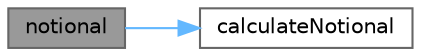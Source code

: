 digraph "notional"
{
 // INTERACTIVE_SVG=YES
 // LATEX_PDF_SIZE
  bgcolor="transparent";
  edge [fontname=Helvetica,fontsize=10,labelfontname=Helvetica,labelfontsize=10];
  node [fontname=Helvetica,fontsize=10,shape=box,height=0.2,width=0.4];
  rankdir="LR";
  Node1 [label="notional",height=0.2,width=0.4,color="gray40", fillcolor="grey60", style="filled", fontcolor="black",tooltip="Return the current notional in npvCurrency. See individual sub-classes for the precise definition."];
  Node1 -> Node2 [color="steelblue1",style="solid"];
  Node2 [label="calculateNotional",height=0.2,width=0.4,color="grey40", fillcolor="white", style="filled",URL="$classore_1_1data_1_1_composite_trade.html#a35b9afb822c376e8c352eb254c61280c",tooltip="calculates the CompositeTrade notional, when supplied with the notionals of the subtrades"];
}
